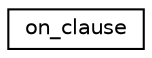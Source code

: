 digraph "Graphical Class Hierarchy"
{
 // LATEX_PDF_SIZE
  edge [fontname="Helvetica",fontsize="10",labelfontname="Helvetica",labelfontsize="10"];
  node [fontname="Helvetica",fontsize="10",shape=record];
  rankdir="LR";
  Node0 [label="on_clause",height=0.2,width=0.4,color="black", fillcolor="white", style="filled",URL="$classz3_1_1on__clause.html",tooltip=" "];
}
